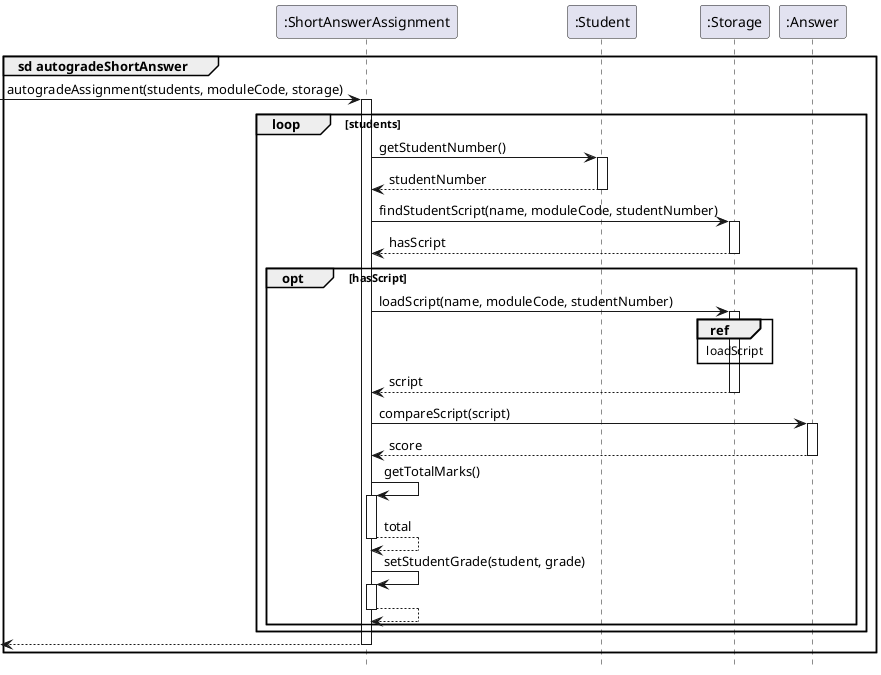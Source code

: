 @startuml

hide footbox

group sd autogradeShortAnswer

participant ":ShortAnswerAssignment" as Assignment
participant ":Student" as Student
participant ":Storage" as Storage
participant ":Answer" as Answer

[-> Assignment : autogradeAssignment(students, moduleCode, storage)
activate Assignment

loop students

Assignment -> Student : getStudentNumber()
activate Student

Student --> Assignment : studentNumber
deactivate Student

Assignment -> Storage : findStudentScript(name, moduleCode, studentNumber)
activate Storage

Storage --> Assignment : hasScript
deactivate Storage

opt hasScript

Assignment -> Storage : loadScript(name, moduleCode, studentNumber)
activate Storage

ref over Storage: loadScript

Storage --> Assignment : script
deactivate Storage

Assignment -> Answer : compareScript(script)
activate Answer

Answer --> Assignment : score
deactivate Answer

Assignment -> Assignment : getTotalMarks()
activate Assignment

Assignment --> Assignment : total
deactivate Assignment

Assignment -> Assignment : setStudentGrade(student, grade)
activate Assignment

Assignment --> Assignment
deactivate Assignment

end

end

[<-- Assignment
deactivate Assignment

end

@enduml